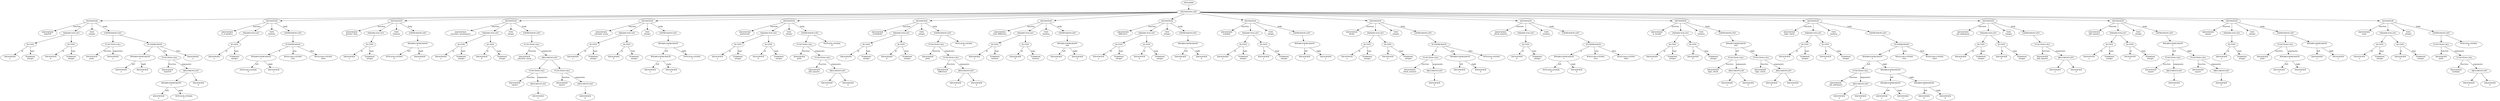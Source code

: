 digraph AST {
node0 [label="PROGRAM"]
node1 [label="DEFINITION-LIST"]
node2 [label="DEFINITION"]
node3 [label="IDENTIFIER\nloopToN"]
node4 [label="PARAMETER-LIST"]
node5 [label="ID-TYPE"]
node6 [label="IDENTIFIER\na"]
node7 [label="TERMINAL\ninteger"]
node8 [label="ID-TYPE"]
node9 [label="IDENTIFIER\nb"]
node10 [label="TERMINAL\ninteger"]
node11 [label="TYPE\ninteger"]
node12 [label="EXPRESSION-LIST"]
node13 [label="FUNCTION-CALL"]
node14 [label="IDENTIFIER\nprint"]
node15 [label="IDENTIFIER\na"]
node16 [label="IF-EXPRESSION"]
node17 [label="BINARY-EXPRESSION\n<"]
node18 [label="IDENTIFIER\na"]
node19 [label="IDENTIFIER\nb"]
node20 [label="FUNCTION-CALL"]
node21 [label="IDENTIFIER\nloopToN"]
node22 [label="ARGUMENT-LIST"]
node23 [label="BINARY-EXPRESSION\n+"]
node24 [label="IDENTIFIER\na"]
node25 [label="INTEGER-LITERAL\n1"]
node26 [label="IDENTIFIER\nb"]
node27 [label="IDENTIFIER\na"]
node28 [label="DEFINITION"]
node29 [label="IDENTIFIER\nis_A_positive"]
node30 [label="PARAMETER-LIST"]
node31 [label="ID-TYPE"]
node32 [label="IDENTIFIER\na"]
node33 [label="TERMINAL\ninteger"]
node34 [label="TYPE\nboolean"]
node35 [label="EXPRESSION-LIST"]
node36 [label="IF-EXPRESSION"]
node37 [label="BINARY-EXPRESSION\n<"]
node38 [label="INTEGER-LITERAL\n0"]
node39 [label="IDENTIFIER\na"]
node40 [label="BOOLEAN-LITERAL\ntrue"]
node41 [label="BOOLEAN-LITERAL\nfalse"]
node42 [label="DEFINITION"]
node43 [label="IDENTIFIER\ngreater_than"]
node44 [label="PARAMETER-LIST"]
node45 [label="ID-TYPE"]
node46 [label="IDENTIFIER\na"]
node47 [label="TERMINAL\ninteger"]
node48 [label="TYPE\nboolean"]
node49 [label="EXPRESSION-LIST"]
node50 [label="BINARY-EXPRESSION\n<"]
node51 [label="INTEGER-LITERAL\n0"]
node52 [label="IDENTIFIER\na"]
node53 [label="DEFINITION"]
node54 [label="IDENTIFIER\ncalculate_meansquare"]
node55 [label="PARAMETER-LIST"]
node56 [label="ID-TYPE"]
node57 [label="IDENTIFIER\na"]
node58 [label="TERMINAL\ninteger"]
node59 [label="ID-TYPE"]
node60 [label="IDENTIFIER\nb"]
node61 [label="TERMINAL\ninteger"]
node62 [label="TYPE\ninteger"]
node63 [label="EXPRESSION-LIST"]
node64 [label="FUNCTION-CALL"]
node65 [label="IDENTIFIER\ncalculate_mean"]
node66 [label="ARGUMENT-LIST"]
node67 [label="FUNCTION-CALL"]
node68 [label="IDENTIFIER\nsquare"]
node69 [label="ARGUMENT-LIST"]
node70 [label="IDENTIFIER\na"]
node71 [label="FUNCTION-CALL"]
node72 [label="IDENTIFIER\nsquare"]
node73 [label="ARGUMENT-LIST"]
node74 [label="IDENTIFIER\nb"]
node75 [label="DEFINITION"]
node76 [label="IDENTIFIER\ncalculate_mean"]
node77 [label="PARAMETER-LIST"]
node78 [label="ID-TYPE"]
node79 [label="IDENTIFIER\na"]
node80 [label="TERMINAL\ninteger"]
node81 [label="ID-TYPE"]
node82 [label="IDENTIFIER\nb"]
node83 [label="TERMINAL\ninteger"]
node84 [label="TYPE\ninteger"]
node85 [label="EXPRESSION-LIST"]
node86 [label="BINARY-EXPRESSION\n/"]
node87 [label="BINARY-EXPRESSION\n+"]
node88 [label="IDENTIFIER\na"]
node89 [label="IDENTIFIER\nb"]
node90 [label="INTEGER-LITERAL\n2"]
node91 [label="DEFINITION"]
node92 [label="IDENTIFIER\nprintresult"]
node93 [label="PARAMETER-LIST"]
node94 [label="ID-TYPE"]
node95 [label="IDENTIFIER\na"]
node96 [label="TERMINAL\ninteger"]
node97 [label="ID-TYPE"]
node98 [label="IDENTIFIER\nb"]
node99 [label="TERMINAL\ninteger"]
node100 [label="TYPE\ninteger"]
node101 [label="EXPRESSION-LIST"]
node102 [label="FUNCTION-CALL"]
node103 [label="IDENTIFIER\nprint"]
node104 [label="FUNCTION-CALL"]
node105 [label="IDENTIFIER\nadd_squares"]
node106 [label="ARGUMENT-LIST"]
node107 [label="IDENTIFIER\na"]
node108 [label="IDENTIFIER\nb"]
node109 [label="INTEGER-LITERAL\n0"]
node110 [label="DEFINITION"]
node111 [label="IDENTIFIER\nresultprint"]
node112 [label="PARAMETER-LIST"]
node113 [label="ID-TYPE"]
node114 [label="IDENTIFIER\na"]
node115 [label="TERMINAL\ninteger"]
node116 [label="ID-TYPE"]
node117 [label="IDENTIFIER\nb"]
node118 [label="TERMINAL\ninteger"]
node119 [label="TYPE\ninteger"]
node120 [label="EXPRESSION-LIST"]
node121 [label="FUNCTION-CALL"]
node122 [label="IDENTIFIER\nprint"]
node123 [label="FUNCTION-CALL"]
node124 [label="IDENTIFIER\ndifference"]
node125 [label="ARGUMENT-LIST"]
node126 [label="IDENTIFIER\na"]
node127 [label="IDENTIFIER\nb"]
node128 [label="INTEGER-LITERAL\n0"]
node129 [label="DEFINITION"]
node130 [label="IDENTIFIER\nbool_difference"]
node131 [label="PARAMETER-LIST"]
node132 [label="ID-TYPE"]
node133 [label="IDENTIFIER\na"]
node134 [label="TERMINAL\nboolean"]
node135 [label="ID-TYPE"]
node136 [label="IDENTIFIER\nb"]
node137 [label="TERMINAL\nboolean"]
node138 [label="TYPE\nboolean"]
node139 [label="EXPRESSION-LIST"]
node140 [label="BINARY-EXPRESSION\nand"]
node141 [label="IDENTIFIER\na"]
node142 [label="IDENTIFIER\nb"]
node143 [label="DEFINITION"]
node144 [label="IDENTIFIER\ndifference"]
node145 [label="PARAMETER-LIST"]
node146 [label="ID-TYPE"]
node147 [label="IDENTIFIER\na"]
node148 [label="TERMINAL\ninteger"]
node149 [label="ID-TYPE"]
node150 [label="IDENTIFIER\nb"]
node151 [label="TERMINAL\ninteger"]
node152 [label="TYPE\ninteger"]
node153 [label="EXPRESSION-LIST"]
node154 [label="BINARY-EXPRESSION\n-"]
node155 [label="IDENTIFIER\na"]
node156 [label="IDENTIFIER\nb"]
node157 [label="DEFINITION"]
node158 [label="IDENTIFIER\nmultiply"]
node159 [label="PARAMETER-LIST"]
node160 [label="ID-TYPE"]
node161 [label="IDENTIFIER\nx"]
node162 [label="TERMINAL\ninteger"]
node163 [label="ID-TYPE"]
node164 [label="IDENTIFIER\ny"]
node165 [label="TERMINAL\ninteger"]
node166 [label="TYPE\ninteger"]
node167 [label="EXPRESSION-LIST"]
node168 [label="BINARY-EXPRESSION\n*"]
node169 [label="IDENTIFIER\nx"]
node170 [label="IDENTIFIER\ny"]
node171 [label="DEFINITION"]
node172 [label="IDENTIFIER\ndivide"]
node173 [label="PARAMETER-LIST"]
node174 [label="ID-TYPE"]
node175 [label="IDENTIFIER\na"]
node176 [label="TERMINAL\ninteger"]
node177 [label="ID-TYPE"]
node178 [label="IDENTIFIER\nb"]
node179 [label="TERMINAL\ninteger"]
node180 [label="TYPE\ninteger"]
node181 [label="EXPRESSION-LIST"]
node182 [label="IF-EXPRESSION"]
node183 [label="FUNCTION-CALL"]
node184 [label="IDENTIFIER\ncheck_nonzero"]
node185 [label="ARGUMENT-LIST"]
node186 [label="IDENTIFIER\nb"]
node187 [label="BINARY-EXPRESSION\n/"]
node188 [label="IDENTIFIER\na"]
node189 [label="IDENTIFIER\nb"]
node190 [label="INTEGER-LITERAL\n0"]
node191 [label="DEFINITION"]
node192 [label="IDENTIFIER\ncheck_nonzero"]
node193 [label="PARAMETER-LIST"]
node194 [label="ID-TYPE"]
node195 [label="IDENTIFIER\nb"]
node196 [label="TERMINAL\ninteger"]
node197 [label="TYPE\nboolean"]
node198 [label="EXPRESSION-LIST"]
node199 [label="IF-EXPRESSION"]
node200 [label="BINARY-EXPRESSION\n<"]
node201 [label="INTEGER-LITERAL\n0"]
node202 [label="IDENTIFIER\nb"]
node203 [label="BOOLEAN-LITERAL\ntrue"]
node204 [label="BOOLEAN-LITERAL\nfalse"]
node205 [label="DEFINITION"]
node206 [label="IDENTIFIER\nis_invalid"]
node207 [label="PARAMETER-LIST"]
node208 [label="ID-TYPE"]
node209 [label="IDENTIFIER\na"]
node210 [label="TERMINAL\ninteger"]
node211 [label="ID-TYPE"]
node212 [label="IDENTIFIER\nb"]
node213 [label="TERMINAL\ninteger"]
node214 [label="TYPE\nboolean"]
node215 [label="EXPRESSION-LIST"]
node216 [label="BINARY-EXPRESSION\nand"]
node217 [label="FUNCTION-CALL"]
node218 [label="IDENTIFIER\nlogic_check"]
node219 [label="ARGUMENT-LIST"]
node220 [label="IDENTIFIER\na"]
node221 [label="IDENTIFIER\nb"]
node222 [label="FUNCTION-CALL"]
node223 [label="IDENTIFIER\nlogic_check"]
node224 [label="ARGUMENT-LIST"]
node225 [label="IDENTIFIER\nb"]
node226 [label="IDENTIFIER\na"]
node227 [label="DEFINITION"]
node228 [label="IDENTIFIER\nlogic_check"]
node229 [label="PARAMETER-LIST"]
node230 [label="ID-TYPE"]
node231 [label="IDENTIFIER\na"]
node232 [label="TERMINAL\ninteger"]
node233 [label="ID-TYPE"]
node234 [label="IDENTIFIER\nb"]
node235 [label="TERMINAL\ninteger"]
node236 [label="TYPE\nboolean"]
node237 [label="EXPRESSION-LIST"]
node238 [label="IF-EXPRESSION"]
node239 [label="BINARY-EXPRESSION\n="]
node240 [label="FUNCTION-CALL"]
node241 [label="IDENTIFIER\ncall_addsquare"]
node242 [label="ARGUMENT-LIST"]
node243 [label="IDENTIFIER\na"]
node244 [label="IDENTIFIER\nb"]
node245 [label="BINARY-EXPRESSION\n+"]
node246 [label="BINARY-EXPRESSION\n*"]
node247 [label="IDENTIFIER\na"]
node248 [label="IDENTIFIER\na"]
node249 [label="BINARY-EXPRESSION\n*"]
node250 [label="IDENTIFIER\nb"]
node251 [label="IDENTIFIER\nb"]
node252 [label="BOOLEAN-LITERAL\ntrue"]
node253 [label="BOOLEAN-LITERAL\nfalse"]
node254 [label="DEFINITION"]
node255 [label="IDENTIFIER\ncall_addsquare"]
node256 [label="PARAMETER-LIST"]
node257 [label="ID-TYPE"]
node258 [label="IDENTIFIER\na"]
node259 [label="TERMINAL\ninteger"]
node260 [label="ID-TYPE"]
node261 [label="IDENTIFIER\nb"]
node262 [label="TERMINAL\ninteger"]
node263 [label="TYPE\ninteger"]
node264 [label="EXPRESSION-LIST"]
node265 [label="FUNCTION-CALL"]
node266 [label="IDENTIFIER\nadd_squares"]
node267 [label="ARGUMENT-LIST"]
node268 [label="IDENTIFIER\na"]
node269 [label="IDENTIFIER\nb"]
node270 [label="DEFINITION"]
node271 [label="IDENTIFIER\nadd_squares"]
node272 [label="PARAMETER-LIST"]
node273 [label="ID-TYPE"]
node274 [label="IDENTIFIER\na"]
node275 [label="TERMINAL\ninteger"]
node276 [label="ID-TYPE"]
node277 [label="IDENTIFIER\nb"]
node278 [label="TERMINAL\ninteger"]
node279 [label="TYPE\ninteger"]
node280 [label="EXPRESSION-LIST"]
node281 [label="BINARY-EXPRESSION\n+"]
node282 [label="FUNCTION-CALL"]
node283 [label="IDENTIFIER\nsquare"]
node284 [label="ARGUMENT-LIST"]
node285 [label="IDENTIFIER\na"]
node286 [label="FUNCTION-CALL"]
node287 [label="IDENTIFIER\nsquare"]
node288 [label="ARGUMENT-LIST"]
node289 [label="IDENTIFIER\nb"]
node290 [label="DEFINITION"]
node291 [label="IDENTIFIER\nsquare"]
node292 [label="PARAMETER-LIST"]
node293 [label="ID-TYPE"]
node294 [label="IDENTIFIER\na"]
node295 [label="TERMINAL\ninteger"]
node296 [label="TYPE\ninteger"]
node297 [label="EXPRESSION-LIST"]
node298 [label="FUNCTION-CALL"]
node299 [label="IDENTIFIER\nprint"]
node300 [label="BINARY-EXPRESSION\n*"]
node301 [label="IDENTIFIER\na"]
node302 [label="IDENTIFIER\na"]
node303 [label="BINARY-EXPRESSION\n*"]
node304 [label="IDENTIFIER\na"]
node305 [label="IDENTIFIER\na"]
node306 [label="DEFINITION"]
node307 [label="IDENTIFIER\nmain"]
node308 [label="PARAMETER-LIST"]
node309 [label="ID-TYPE"]
node310 [label="IDENTIFIER\na"]
node311 [label="TERMINAL\ninteger"]
node312 [label="ID-TYPE"]
node313 [label="IDENTIFIER\nb"]
node314 [label="TERMINAL\ninteger"]
node315 [label="TYPE\ninteger"]
node316 [label="EXPRESSION-LIST"]
node317 [label="FUNCTION-CALL"]
node318 [label="IDENTIFIER\nprint"]
node319 [label="FUNCTION-CALL"]
node320 [label="IDENTIFIER\nmultiply"]
node321 [label="ARGUMENT-LIST"]
node322 [label="IDENTIFIER\na"]
node323 [label="IDENTIFIER\nb"]
node324 [label="INTEGER-LITERAL\n0"]
node2 -> node3 [label="function"]
node5 -> node6 [label="id"]
node5 -> node7 [label="type"]
node4 -> node5
node8 -> node9 [label="id"]
node8 -> node10 [label="type"]
node4 -> node8
node2 -> node4
node2 -> node11
node13 -> node14 [label="function"]
node13 -> node15 [label="arguments"]
node12 -> node13
node17 -> node18 [label="left"]
node17 -> node19 [label="right"]
node16 -> node17 [label="if"]
node20 -> node21 [label="function"]
node23 -> node24 [label="left"]
node23 -> node25 [label="right"]
node22 -> node23
node22 -> node26
node20 -> node22 [label="arguments"]
node16 -> node20 [label="else"]
node16 -> node27 [label="then"]
node12 -> node16
node2 -> node12 [label="body"]
node1 -> node2
node28 -> node29 [label="function"]
node31 -> node32 [label="id"]
node31 -> node33 [label="type"]
node30 -> node31
node28 -> node30
node28 -> node34
node37 -> node38 [label="left"]
node37 -> node39 [label="right"]
node36 -> node37 [label="if"]
node36 -> node40 [label="else"]
node36 -> node41 [label="then"]
node35 -> node36
node28 -> node35 [label="body"]
node1 -> node28
node42 -> node43 [label="function"]
node45 -> node46 [label="id"]
node45 -> node47 [label="type"]
node44 -> node45
node42 -> node44
node42 -> node48
node50 -> node51 [label="left"]
node50 -> node52 [label="right"]
node49 -> node50
node42 -> node49 [label="body"]
node1 -> node42
node53 -> node54 [label="function"]
node56 -> node57 [label="id"]
node56 -> node58 [label="type"]
node55 -> node56
node59 -> node60 [label="id"]
node59 -> node61 [label="type"]
node55 -> node59
node53 -> node55
node53 -> node62
node64 -> node65 [label="function"]
node67 -> node68 [label="function"]
node69 -> node70
node67 -> node69 [label="arguments"]
node66 -> node67
node71 -> node72 [label="function"]
node73 -> node74
node71 -> node73 [label="arguments"]
node66 -> node71
node64 -> node66 [label="arguments"]
node63 -> node64
node53 -> node63 [label="body"]
node1 -> node53
node75 -> node76 [label="function"]
node78 -> node79 [label="id"]
node78 -> node80 [label="type"]
node77 -> node78
node81 -> node82 [label="id"]
node81 -> node83 [label="type"]
node77 -> node81
node75 -> node77
node75 -> node84
node87 -> node88 [label="left"]
node87 -> node89 [label="right"]
node86 -> node87 [label="left"]
node86 -> node90 [label="right"]
node85 -> node86
node75 -> node85 [label="body"]
node1 -> node75
node91 -> node92 [label="function"]
node94 -> node95 [label="id"]
node94 -> node96 [label="type"]
node93 -> node94
node97 -> node98 [label="id"]
node97 -> node99 [label="type"]
node93 -> node97
node91 -> node93
node91 -> node100
node102 -> node103 [label="function"]
node104 -> node105 [label="function"]
node106 -> node107
node106 -> node108
node104 -> node106 [label="arguments"]
node102 -> node104 [label="arguments"]
node101 -> node102
node101 -> node109
node91 -> node101 [label="body"]
node1 -> node91
node110 -> node111 [label="function"]
node113 -> node114 [label="id"]
node113 -> node115 [label="type"]
node112 -> node113
node116 -> node117 [label="id"]
node116 -> node118 [label="type"]
node112 -> node116
node110 -> node112
node110 -> node119
node121 -> node122 [label="function"]
node123 -> node124 [label="function"]
node125 -> node126
node125 -> node127
node123 -> node125 [label="arguments"]
node121 -> node123 [label="arguments"]
node120 -> node121
node120 -> node128
node110 -> node120 [label="body"]
node1 -> node110
node129 -> node130 [label="function"]
node132 -> node133 [label="id"]
node132 -> node134 [label="type"]
node131 -> node132
node135 -> node136 [label="id"]
node135 -> node137 [label="type"]
node131 -> node135
node129 -> node131
node129 -> node138
node140 -> node141 [label="left"]
node140 -> node142 [label="right"]
node139 -> node140
node129 -> node139 [label="body"]
node1 -> node129
node143 -> node144 [label="function"]
node146 -> node147 [label="id"]
node146 -> node148 [label="type"]
node145 -> node146
node149 -> node150 [label="id"]
node149 -> node151 [label="type"]
node145 -> node149
node143 -> node145
node143 -> node152
node154 -> node155 [label="left"]
node154 -> node156 [label="right"]
node153 -> node154
node143 -> node153 [label="body"]
node1 -> node143
node157 -> node158 [label="function"]
node160 -> node161 [label="id"]
node160 -> node162 [label="type"]
node159 -> node160
node163 -> node164 [label="id"]
node163 -> node165 [label="type"]
node159 -> node163
node157 -> node159
node157 -> node166
node168 -> node169 [label="left"]
node168 -> node170 [label="right"]
node167 -> node168
node157 -> node167 [label="body"]
node1 -> node157
node171 -> node172 [label="function"]
node174 -> node175 [label="id"]
node174 -> node176 [label="type"]
node173 -> node174
node177 -> node178 [label="id"]
node177 -> node179 [label="type"]
node173 -> node177
node171 -> node173
node171 -> node180
node183 -> node184 [label="function"]
node185 -> node186
node183 -> node185 [label="arguments"]
node182 -> node183 [label="if"]
node187 -> node188 [label="left"]
node187 -> node189 [label="right"]
node182 -> node187 [label="else"]
node182 -> node190 [label="then"]
node181 -> node182
node171 -> node181 [label="body"]
node1 -> node171
node191 -> node192 [label="function"]
node194 -> node195 [label="id"]
node194 -> node196 [label="type"]
node193 -> node194
node191 -> node193
node191 -> node197
node200 -> node201 [label="left"]
node200 -> node202 [label="right"]
node199 -> node200 [label="if"]
node199 -> node203 [label="else"]
node199 -> node204 [label="then"]
node198 -> node199
node191 -> node198 [label="body"]
node1 -> node191
node205 -> node206 [label="function"]
node208 -> node209 [label="id"]
node208 -> node210 [label="type"]
node207 -> node208
node211 -> node212 [label="id"]
node211 -> node213 [label="type"]
node207 -> node211
node205 -> node207
node205 -> node214
node217 -> node218 [label="function"]
node219 -> node220
node219 -> node221
node217 -> node219 [label="arguments"]
node216 -> node217 [label="left"]
node222 -> node223 [label="function"]
node224 -> node225
node224 -> node226
node222 -> node224 [label="arguments"]
node216 -> node222 [label="right"]
node215 -> node216
node205 -> node215 [label="body"]
node1 -> node205
node227 -> node228 [label="function"]
node230 -> node231 [label="id"]
node230 -> node232 [label="type"]
node229 -> node230
node233 -> node234 [label="id"]
node233 -> node235 [label="type"]
node229 -> node233
node227 -> node229
node227 -> node236
node240 -> node241 [label="function"]
node242 -> node243
node242 -> node244
node240 -> node242 [label="arguments"]
node239 -> node240 [label="left"]
node246 -> node247 [label="left"]
node246 -> node248 [label="right"]
node245 -> node246 [label="left"]
node249 -> node250 [label="left"]
node249 -> node251 [label="right"]
node245 -> node249 [label="right"]
node239 -> node245 [label="right"]
node238 -> node239 [label="if"]
node238 -> node252 [label="else"]
node238 -> node253 [label="then"]
node237 -> node238
node227 -> node237 [label="body"]
node1 -> node227
node254 -> node255 [label="function"]
node257 -> node258 [label="id"]
node257 -> node259 [label="type"]
node256 -> node257
node260 -> node261 [label="id"]
node260 -> node262 [label="type"]
node256 -> node260
node254 -> node256
node254 -> node263
node265 -> node266 [label="function"]
node267 -> node268
node267 -> node269
node265 -> node267 [label="arguments"]
node264 -> node265
node254 -> node264 [label="body"]
node1 -> node254
node270 -> node271 [label="function"]
node273 -> node274 [label="id"]
node273 -> node275 [label="type"]
node272 -> node273
node276 -> node277 [label="id"]
node276 -> node278 [label="type"]
node272 -> node276
node270 -> node272
node270 -> node279
node282 -> node283 [label="function"]
node284 -> node285
node282 -> node284 [label="arguments"]
node281 -> node282 [label="left"]
node286 -> node287 [label="function"]
node288 -> node289
node286 -> node288 [label="arguments"]
node281 -> node286 [label="right"]
node280 -> node281
node270 -> node280 [label="body"]
node1 -> node270
node290 -> node291 [label="function"]
node293 -> node294 [label="id"]
node293 -> node295 [label="type"]
node292 -> node293
node290 -> node292
node290 -> node296
node298 -> node299 [label="function"]
node300 -> node301 [label="left"]
node300 -> node302 [label="right"]
node298 -> node300 [label="arguments"]
node297 -> node298
node303 -> node304 [label="left"]
node303 -> node305 [label="right"]
node297 -> node303
node290 -> node297 [label="body"]
node1 -> node290
node306 -> node307 [label="function"]
node309 -> node310 [label="id"]
node309 -> node311 [label="type"]
node308 -> node309
node312 -> node313 [label="id"]
node312 -> node314 [label="type"]
node308 -> node312
node306 -> node308
node306 -> node315
node317 -> node318 [label="function"]
node319 -> node320 [label="function"]
node321 -> node322
node321 -> node323
node319 -> node321 [label="arguments"]
node317 -> node319 [label="arguments"]
node316 -> node317
node316 -> node324
node306 -> node316 [label="body"]
node1 -> node306
node0 -> node1
}
